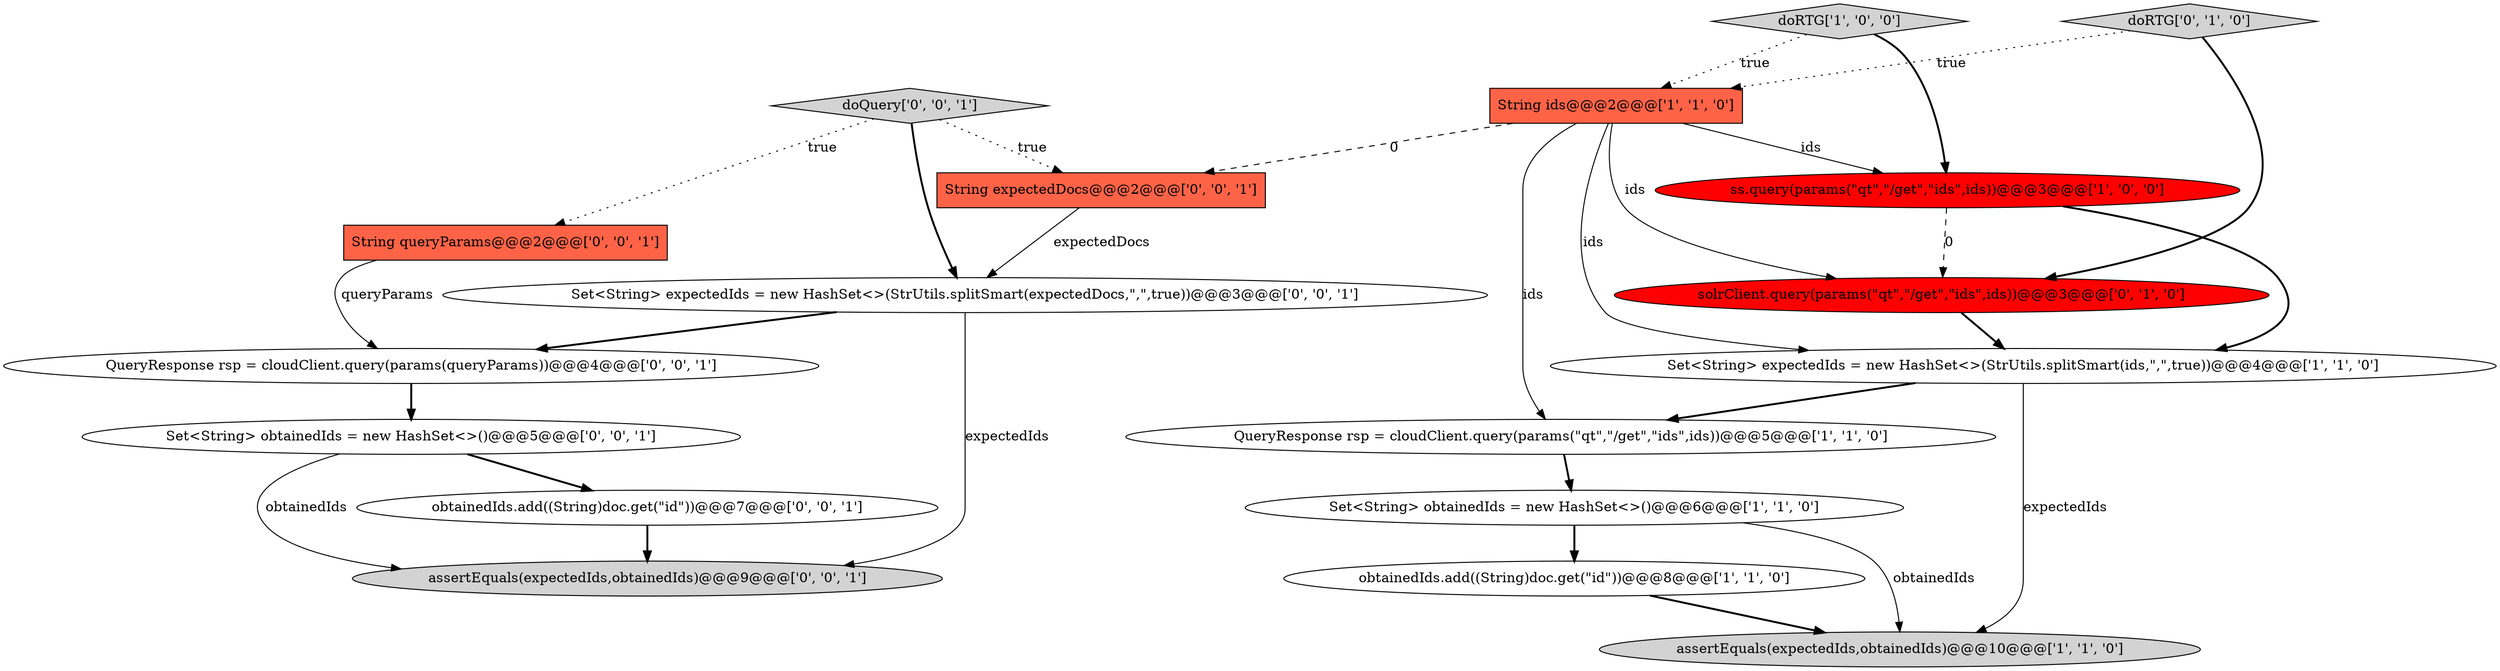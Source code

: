 digraph {
17 [style = filled, label = "String expectedDocs@@@2@@@['0', '0', '1']", fillcolor = tomato, shape = box image = "AAA0AAABBB3BBB"];
16 [style = filled, label = "assertEquals(expectedIds,obtainedIds)@@@9@@@['0', '0', '1']", fillcolor = lightgray, shape = ellipse image = "AAA0AAABBB3BBB"];
6 [style = filled, label = "obtainedIds.add((String)doc.get(\"id\"))@@@8@@@['1', '1', '0']", fillcolor = white, shape = ellipse image = "AAA0AAABBB1BBB"];
10 [style = filled, label = "String queryParams@@@2@@@['0', '0', '1']", fillcolor = tomato, shape = box image = "AAA0AAABBB3BBB"];
0 [style = filled, label = "String ids@@@2@@@['1', '1', '0']", fillcolor = tomato, shape = box image = "AAA0AAABBB1BBB"];
2 [style = filled, label = "ss.query(params(\"qt\",\"/get\",\"ids\",ids))@@@3@@@['1', '0', '0']", fillcolor = red, shape = ellipse image = "AAA1AAABBB1BBB"];
8 [style = filled, label = "doRTG['0', '1', '0']", fillcolor = lightgray, shape = diamond image = "AAA0AAABBB2BBB"];
12 [style = filled, label = "Set<String> obtainedIds = new HashSet<>()@@@5@@@['0', '0', '1']", fillcolor = white, shape = ellipse image = "AAA0AAABBB3BBB"];
7 [style = filled, label = "assertEquals(expectedIds,obtainedIds)@@@10@@@['1', '1', '0']", fillcolor = lightgray, shape = ellipse image = "AAA0AAABBB1BBB"];
4 [style = filled, label = "Set<String> obtainedIds = new HashSet<>()@@@6@@@['1', '1', '0']", fillcolor = white, shape = ellipse image = "AAA0AAABBB1BBB"];
13 [style = filled, label = "doQuery['0', '0', '1']", fillcolor = lightgray, shape = diamond image = "AAA0AAABBB3BBB"];
3 [style = filled, label = "doRTG['1', '0', '0']", fillcolor = lightgray, shape = diamond image = "AAA0AAABBB1BBB"];
1 [style = filled, label = "QueryResponse rsp = cloudClient.query(params(\"qt\",\"/get\",\"ids\",ids))@@@5@@@['1', '1', '0']", fillcolor = white, shape = ellipse image = "AAA0AAABBB1BBB"];
5 [style = filled, label = "Set<String> expectedIds = new HashSet<>(StrUtils.splitSmart(ids,\",\",true))@@@4@@@['1', '1', '0']", fillcolor = white, shape = ellipse image = "AAA0AAABBB1BBB"];
11 [style = filled, label = "obtainedIds.add((String)doc.get(\"id\"))@@@7@@@['0', '0', '1']", fillcolor = white, shape = ellipse image = "AAA0AAABBB3BBB"];
9 [style = filled, label = "solrClient.query(params(\"qt\",\"/get\",\"ids\",ids))@@@3@@@['0', '1', '0']", fillcolor = red, shape = ellipse image = "AAA1AAABBB2BBB"];
14 [style = filled, label = "Set<String> expectedIds = new HashSet<>(StrUtils.splitSmart(expectedDocs,\",\",true))@@@3@@@['0', '0', '1']", fillcolor = white, shape = ellipse image = "AAA0AAABBB3BBB"];
15 [style = filled, label = "QueryResponse rsp = cloudClient.query(params(queryParams))@@@4@@@['0', '0', '1']", fillcolor = white, shape = ellipse image = "AAA0AAABBB3BBB"];
0->1 [style = solid, label="ids"];
5->7 [style = solid, label="expectedIds"];
11->16 [style = bold, label=""];
13->17 [style = dotted, label="true"];
1->4 [style = bold, label=""];
10->15 [style = solid, label="queryParams"];
4->6 [style = bold, label=""];
12->11 [style = bold, label=""];
14->16 [style = solid, label="expectedIds"];
13->10 [style = dotted, label="true"];
0->17 [style = dashed, label="0"];
17->14 [style = solid, label="expectedDocs"];
4->7 [style = solid, label="obtainedIds"];
0->2 [style = solid, label="ids"];
5->1 [style = bold, label=""];
3->2 [style = bold, label=""];
2->9 [style = dashed, label="0"];
12->16 [style = solid, label="obtainedIds"];
0->5 [style = solid, label="ids"];
8->9 [style = bold, label=""];
3->0 [style = dotted, label="true"];
9->5 [style = bold, label=""];
0->9 [style = solid, label="ids"];
14->15 [style = bold, label=""];
15->12 [style = bold, label=""];
8->0 [style = dotted, label="true"];
6->7 [style = bold, label=""];
13->14 [style = bold, label=""];
2->5 [style = bold, label=""];
}
